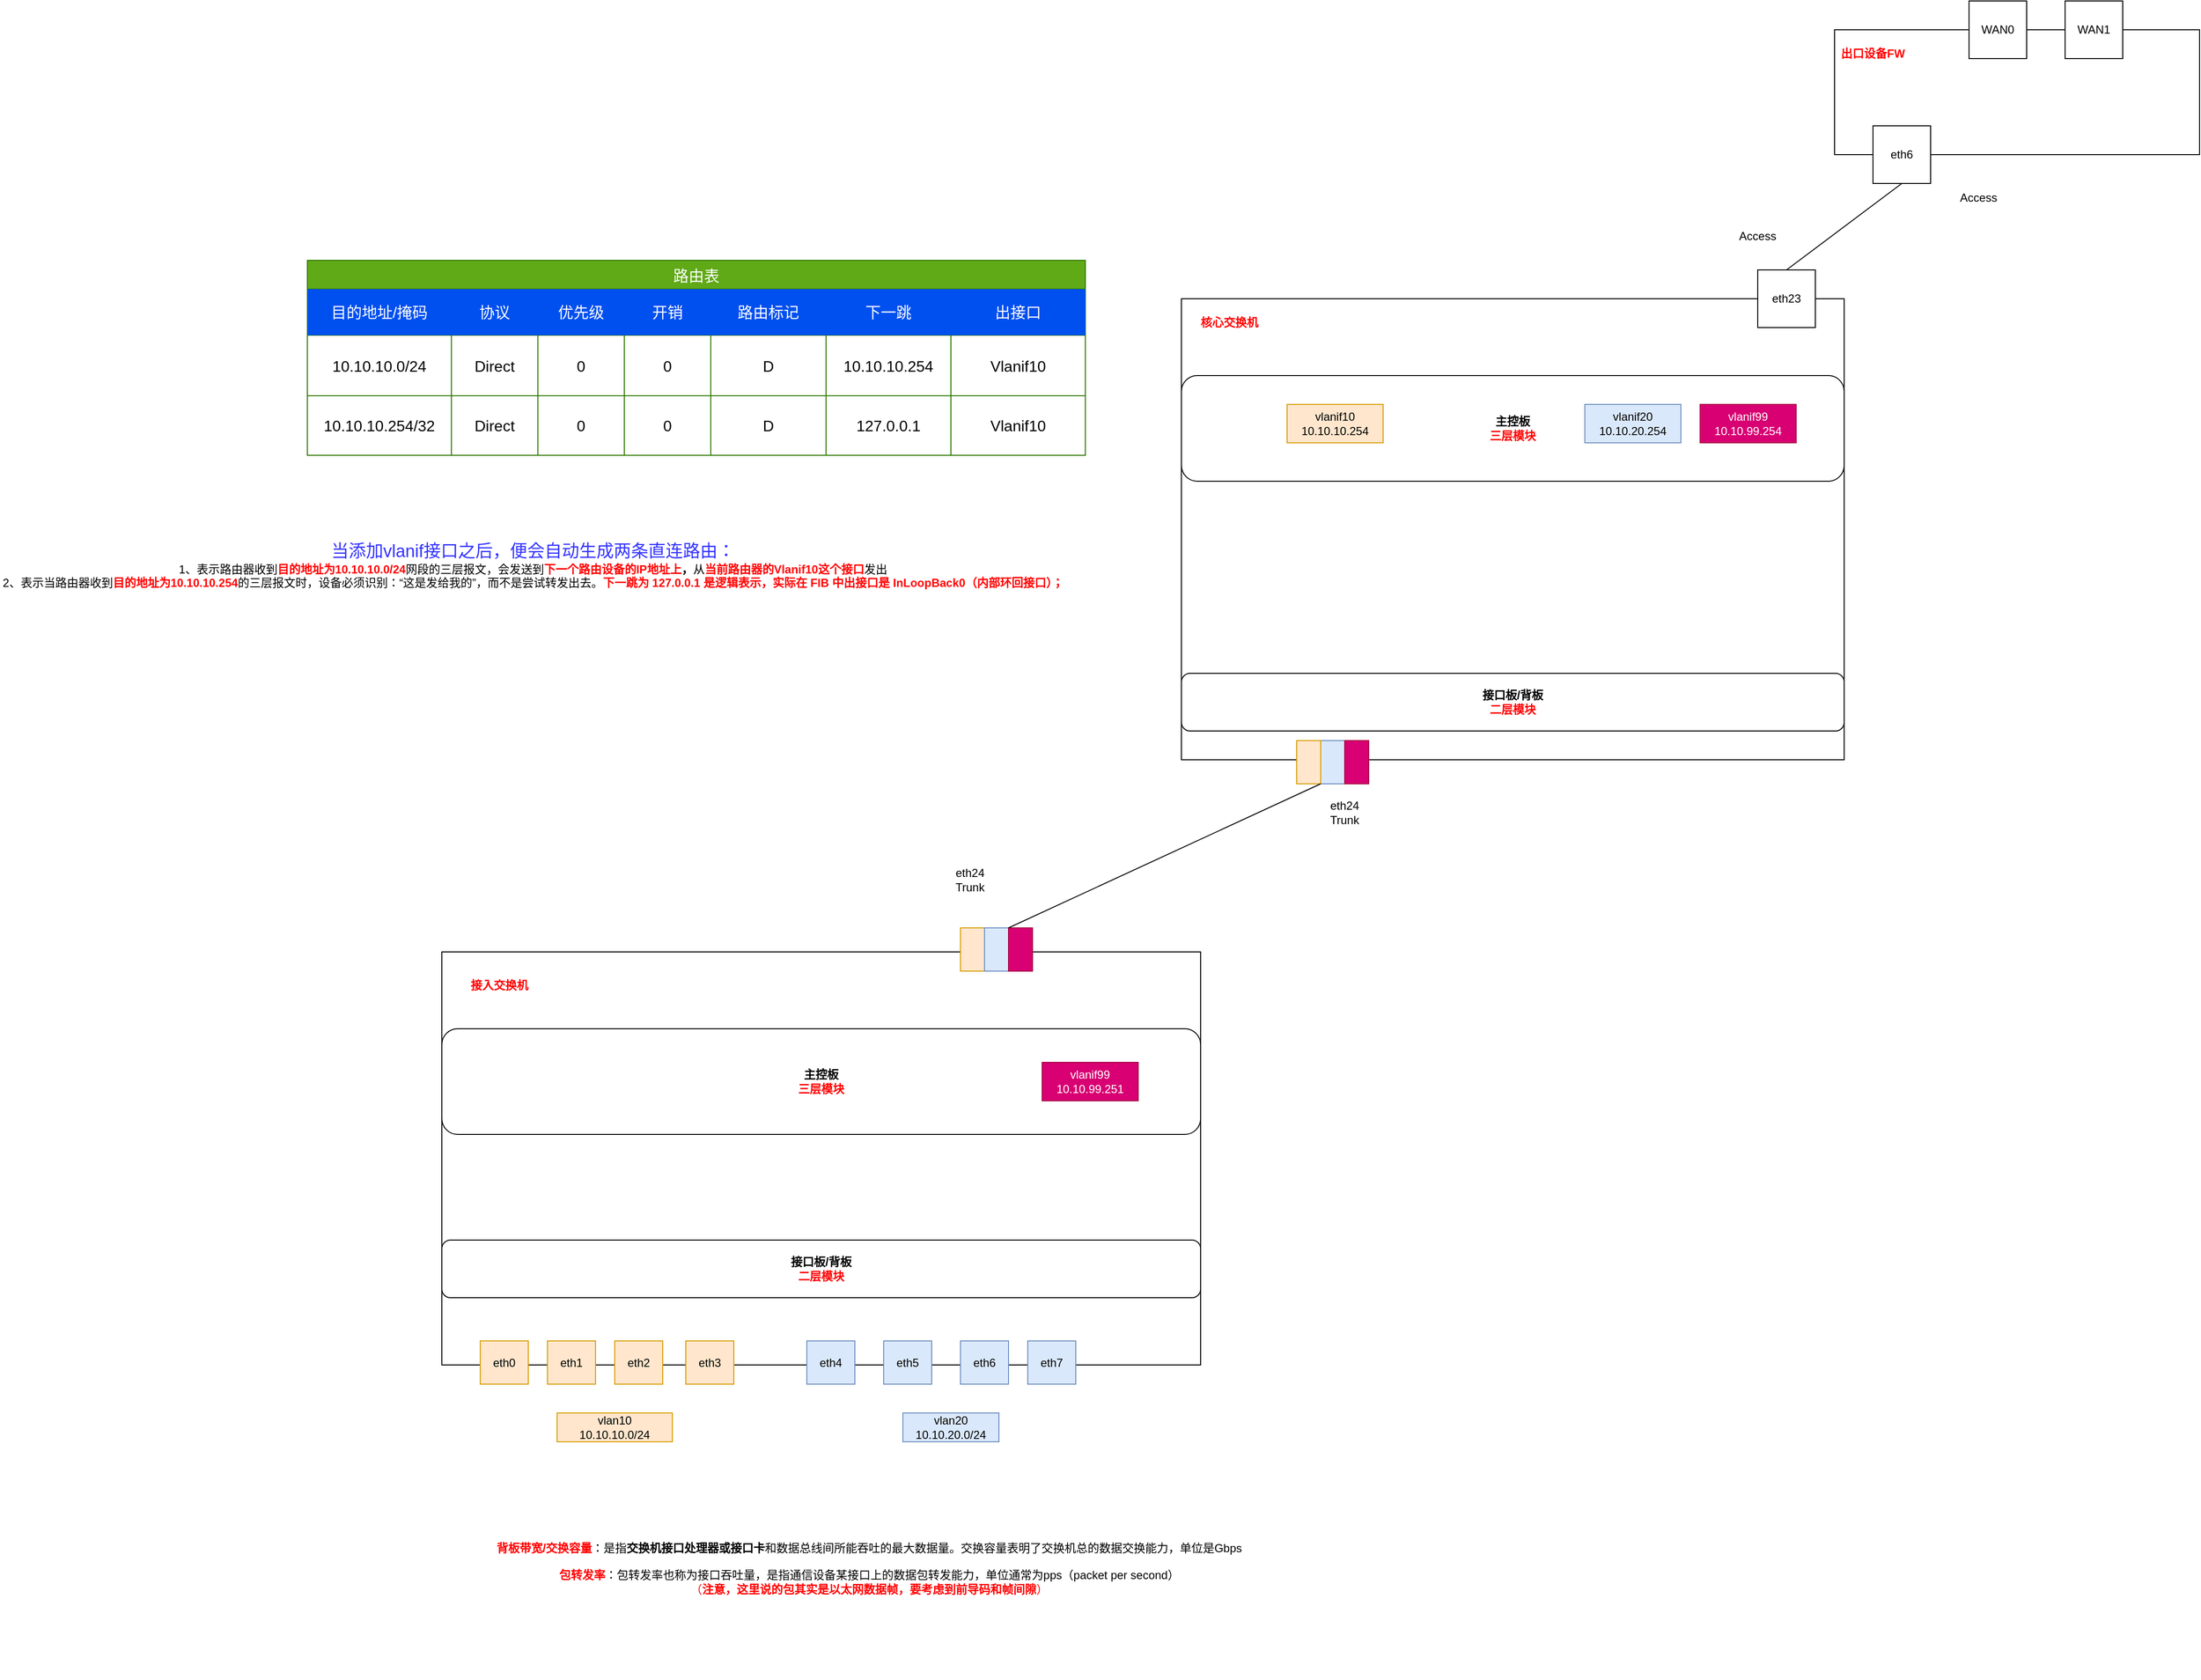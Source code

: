 <mxfile version="28.2.5">
  <diagram name="第 1 页" id="06e6fSPGU-WMydXZkGzF">
    <mxGraphModel dx="1766" dy="2582" grid="1" gridSize="10" guides="1" tooltips="1" connect="1" arrows="1" fold="1" page="1" pageScale="1" pageWidth="827" pageHeight="1169" math="0" shadow="0">
      <root>
        <mxCell id="0" />
        <mxCell id="1" parent="0" />
        <mxCell id="va3hNXhypl2KoHStTbOh-30" value="&lt;font style=&quot;color: rgb(255, 0, 0);&quot;&gt;&lt;b&gt;背板带宽/交换容量&lt;/b&gt;&lt;/font&gt;：&lt;span style=&quot;background-color: transparent; color: light-dark(rgb(0, 0, 0), rgb(255, 255, 255));&quot;&gt;是指&lt;b&gt;交换机接口处理器或接口卡&lt;/b&gt;和数据总线间所能吞吐的最大数据量。交换容量表明了交换机总的数据交换能力，单位是Gbps&lt;/span&gt;&lt;div&gt;&lt;font style=&quot;background-color: transparent; color: rgb(255, 0, 0);&quot;&gt;&lt;b&gt;&lt;br&gt;&lt;/b&gt;&lt;/font&gt;&lt;/div&gt;&lt;div&gt;&lt;font style=&quot;background-color: transparent; color: rgb(255, 0, 0);&quot;&gt;&lt;b&gt;包转发率&lt;/b&gt;&lt;/font&gt;&lt;span style=&quot;background-color: transparent; color: light-dark(rgb(0, 0, 0), rgb(255, 255, 255));&quot;&gt;：&lt;/span&gt;&lt;span style=&quot;background-color: transparent; color: light-dark(rgb(0, 0, 0), rgb(255, 255, 255));&quot;&gt;包转发率也称为接口吞吐量，是指通信设备某接口上的数据包转发能力，单位通常为pps（packet per second）&lt;/span&gt;&lt;/div&gt;&lt;div&gt;&lt;span style=&quot;background-color: transparent;&quot;&gt;&lt;font style=&quot;color: light-dark(rgb(255, 0, 0), rgb(255, 255, 255));&quot;&gt;（&lt;/font&gt;&lt;b style=&quot;&quot;&gt;&lt;font style=&quot;color: light-dark(rgb(255, 0, 0), rgb(255, 255, 255));&quot;&gt;注意，这里说的包其实是以太网数据帧，要考虑到前导码和帧间隙&lt;/font&gt;&lt;/b&gt;&lt;font style=&quot;color: light-dark(rgb(255, 0, 0), rgb(255, 255, 255));&quot;&gt;）&lt;/font&gt;&lt;/span&gt;&lt;/div&gt;&lt;div&gt;&lt;span style=&quot;background-color: transparent;&quot;&gt;&lt;font style=&quot;color: light-dark(rgb(255, 0, 0), rgb(255, 255, 255));&quot;&gt;&lt;br&gt;&lt;/font&gt;&lt;/span&gt;&lt;/div&gt;&lt;div&gt;&lt;span style=&quot;background-color: transparent;&quot;&gt;&lt;font style=&quot;color: light-dark(rgb(255, 0, 0), rgb(255, 255, 255));&quot;&gt;&lt;br&gt;&lt;/font&gt;&lt;/span&gt;&lt;/div&gt;&lt;div&gt;&lt;span style=&quot;background-color: transparent;&quot;&gt;&lt;font style=&quot;color: light-dark(rgb(255, 0, 0), rgb(255, 255, 255));&quot;&gt;&lt;br&gt;&lt;/font&gt;&lt;/span&gt;&lt;/div&gt;&lt;div&gt;&lt;span style=&quot;background-color: transparent;&quot;&gt;&lt;font style=&quot;color: light-dark(rgb(255, 0, 0), rgb(255, 255, 255));&quot;&gt;&lt;br&gt;&lt;/font&gt;&lt;/span&gt;&lt;/div&gt;&lt;div&gt;&lt;span style=&quot;background-color: transparent; color: light-dark(rgb(0, 0, 0), rgb(255, 255, 255));&quot;&gt;&lt;br&gt;&lt;/span&gt;&lt;/div&gt;&lt;div&gt;&lt;div&gt;&lt;div&gt;&lt;br&gt;&lt;/div&gt;&lt;/div&gt;&lt;/div&gt;" style="text;html=1;align=center;verticalAlign=middle;whiteSpace=wrap;rounded=0;" vertex="1" parent="1">
          <mxGeometry x="1360" y="990" width="1010" height="30" as="geometry" />
        </mxCell>
        <mxCell id="va3hNXhypl2KoHStTbOh-32" value="路由表" style="shape=table;startSize=30;container=1;collapsible=0;childLayout=tableLayout;strokeColor=#2D7600;fontSize=16;fontColor=#ffffff;fillColor=#60a917;" vertex="1" parent="1">
          <mxGeometry x="1280" y="-400" width="810" height="203" as="geometry" />
        </mxCell>
        <mxCell id="va3hNXhypl2KoHStTbOh-33" value="" style="shape=tableRow;horizontal=0;startSize=0;swimlaneHead=0;swimlaneBody=0;strokeColor=inherit;top=0;left=0;bottom=0;right=0;collapsible=0;dropTarget=0;fillColor=none;points=[[0,0.5],[1,0.5]];portConstraint=eastwest;fontSize=16;" vertex="1" parent="va3hNXhypl2KoHStTbOh-32">
          <mxGeometry y="30" width="810" height="48" as="geometry" />
        </mxCell>
        <mxCell id="va3hNXhypl2KoHStTbOh-34" value="目的地址/掩码" style="shape=partialRectangle;html=1;whiteSpace=wrap;connectable=0;strokeColor=#001DBC;overflow=hidden;fillColor=#0050ef;top=0;left=0;bottom=0;right=0;pointerEvents=1;fontSize=16;fontColor=#ffffff;" vertex="1" parent="va3hNXhypl2KoHStTbOh-33">
          <mxGeometry width="150" height="48" as="geometry">
            <mxRectangle width="150" height="48" as="alternateBounds" />
          </mxGeometry>
        </mxCell>
        <mxCell id="va3hNXhypl2KoHStTbOh-35" value="协议" style="shape=partialRectangle;html=1;whiteSpace=wrap;connectable=0;strokeColor=#001DBC;overflow=hidden;fillColor=#0050ef;top=0;left=0;bottom=0;right=0;pointerEvents=1;fontSize=16;fontColor=#ffffff;" vertex="1" parent="va3hNXhypl2KoHStTbOh-33">
          <mxGeometry x="150" width="90" height="48" as="geometry">
            <mxRectangle width="90" height="48" as="alternateBounds" />
          </mxGeometry>
        </mxCell>
        <mxCell id="va3hNXhypl2KoHStTbOh-36" value="优先级" style="shape=partialRectangle;html=1;whiteSpace=wrap;connectable=0;strokeColor=#001DBC;overflow=hidden;fillColor=#0050ef;top=0;left=0;bottom=0;right=0;pointerEvents=1;fontSize=16;fontColor=#ffffff;" vertex="1" parent="va3hNXhypl2KoHStTbOh-33">
          <mxGeometry x="240" width="90" height="48" as="geometry">
            <mxRectangle width="90" height="48" as="alternateBounds" />
          </mxGeometry>
        </mxCell>
        <mxCell id="va3hNXhypl2KoHStTbOh-49" value="开销" style="shape=partialRectangle;html=1;whiteSpace=wrap;connectable=0;strokeColor=#001DBC;overflow=hidden;fillColor=#0050ef;top=0;left=0;bottom=0;right=0;pointerEvents=1;fontSize=16;fontColor=#ffffff;" vertex="1" parent="va3hNXhypl2KoHStTbOh-33">
          <mxGeometry x="330" width="90" height="48" as="geometry">
            <mxRectangle width="90" height="48" as="alternateBounds" />
          </mxGeometry>
        </mxCell>
        <mxCell id="va3hNXhypl2KoHStTbOh-52" value="路由标记" style="shape=partialRectangle;html=1;whiteSpace=wrap;connectable=0;strokeColor=#001DBC;overflow=hidden;fillColor=#0050ef;top=0;left=0;bottom=0;right=0;pointerEvents=1;fontSize=16;fontStyle=0;fontColor=#ffffff;" vertex="1" parent="va3hNXhypl2KoHStTbOh-33">
          <mxGeometry x="420" width="120" height="48" as="geometry">
            <mxRectangle width="120" height="48" as="alternateBounds" />
          </mxGeometry>
        </mxCell>
        <mxCell id="va3hNXhypl2KoHStTbOh-58" value="下一跳" style="shape=partialRectangle;html=1;whiteSpace=wrap;connectable=0;strokeColor=#001DBC;overflow=hidden;fillColor=#0050ef;top=0;left=0;bottom=0;right=0;pointerEvents=1;fontSize=16;fontColor=#ffffff;" vertex="1" parent="va3hNXhypl2KoHStTbOh-33">
          <mxGeometry x="540" width="130" height="48" as="geometry">
            <mxRectangle width="130" height="48" as="alternateBounds" />
          </mxGeometry>
        </mxCell>
        <mxCell id="va3hNXhypl2KoHStTbOh-55" value="出接口" style="shape=partialRectangle;html=1;whiteSpace=wrap;connectable=0;strokeColor=#001DBC;overflow=hidden;fillColor=#0050ef;top=0;left=0;bottom=0;right=0;pointerEvents=1;fontSize=16;fontColor=#ffffff;" vertex="1" parent="va3hNXhypl2KoHStTbOh-33">
          <mxGeometry x="670" width="140" height="48" as="geometry">
            <mxRectangle width="140" height="48" as="alternateBounds" />
          </mxGeometry>
        </mxCell>
        <mxCell id="va3hNXhypl2KoHStTbOh-37" value="" style="shape=tableRow;horizontal=0;startSize=0;swimlaneHead=0;swimlaneBody=0;strokeColor=inherit;top=0;left=0;bottom=0;right=0;collapsible=0;dropTarget=0;fillColor=none;points=[[0,0.5],[1,0.5]];portConstraint=eastwest;fontSize=16;" vertex="1" parent="va3hNXhypl2KoHStTbOh-32">
          <mxGeometry y="78" width="810" height="63" as="geometry" />
        </mxCell>
        <mxCell id="va3hNXhypl2KoHStTbOh-38" value="10.10.10.0/24" style="shape=partialRectangle;html=1;whiteSpace=wrap;connectable=0;strokeColor=inherit;overflow=hidden;fillColor=none;top=0;left=0;bottom=0;right=0;pointerEvents=1;fontSize=16;" vertex="1" parent="va3hNXhypl2KoHStTbOh-37">
          <mxGeometry width="150" height="63" as="geometry">
            <mxRectangle width="150" height="63" as="alternateBounds" />
          </mxGeometry>
        </mxCell>
        <mxCell id="va3hNXhypl2KoHStTbOh-39" value="Direct" style="shape=partialRectangle;html=1;whiteSpace=wrap;connectable=0;strokeColor=inherit;overflow=hidden;fillColor=none;top=0;left=0;bottom=0;right=0;pointerEvents=1;fontSize=16;" vertex="1" parent="va3hNXhypl2KoHStTbOh-37">
          <mxGeometry x="150" width="90" height="63" as="geometry">
            <mxRectangle width="90" height="63" as="alternateBounds" />
          </mxGeometry>
        </mxCell>
        <mxCell id="va3hNXhypl2KoHStTbOh-40" value="0" style="shape=partialRectangle;html=1;whiteSpace=wrap;connectable=0;strokeColor=inherit;overflow=hidden;fillColor=none;top=0;left=0;bottom=0;right=0;pointerEvents=1;fontSize=16;" vertex="1" parent="va3hNXhypl2KoHStTbOh-37">
          <mxGeometry x="240" width="90" height="63" as="geometry">
            <mxRectangle width="90" height="63" as="alternateBounds" />
          </mxGeometry>
        </mxCell>
        <mxCell id="va3hNXhypl2KoHStTbOh-50" value="0" style="shape=partialRectangle;html=1;whiteSpace=wrap;connectable=0;strokeColor=inherit;overflow=hidden;fillColor=none;top=0;left=0;bottom=0;right=0;pointerEvents=1;fontSize=16;" vertex="1" parent="va3hNXhypl2KoHStTbOh-37">
          <mxGeometry x="330" width="90" height="63" as="geometry">
            <mxRectangle width="90" height="63" as="alternateBounds" />
          </mxGeometry>
        </mxCell>
        <mxCell id="va3hNXhypl2KoHStTbOh-53" value="D" style="shape=partialRectangle;html=1;whiteSpace=wrap;connectable=0;strokeColor=inherit;overflow=hidden;fillColor=none;top=0;left=0;bottom=0;right=0;pointerEvents=1;fontSize=16;" vertex="1" parent="va3hNXhypl2KoHStTbOh-37">
          <mxGeometry x="420" width="120" height="63" as="geometry">
            <mxRectangle width="120" height="63" as="alternateBounds" />
          </mxGeometry>
        </mxCell>
        <mxCell id="va3hNXhypl2KoHStTbOh-59" value="10.10.10.254" style="shape=partialRectangle;html=1;whiteSpace=wrap;connectable=0;strokeColor=inherit;overflow=hidden;fillColor=none;top=0;left=0;bottom=0;right=0;pointerEvents=1;fontSize=16;" vertex="1" parent="va3hNXhypl2KoHStTbOh-37">
          <mxGeometry x="540" width="130" height="63" as="geometry">
            <mxRectangle width="130" height="63" as="alternateBounds" />
          </mxGeometry>
        </mxCell>
        <mxCell id="va3hNXhypl2KoHStTbOh-56" value="Vlanif10" style="shape=partialRectangle;html=1;whiteSpace=wrap;connectable=0;strokeColor=inherit;overflow=hidden;fillColor=none;top=0;left=0;bottom=0;right=0;pointerEvents=1;fontSize=16;" vertex="1" parent="va3hNXhypl2KoHStTbOh-37">
          <mxGeometry x="670" width="140" height="63" as="geometry">
            <mxRectangle width="140" height="63" as="alternateBounds" />
          </mxGeometry>
        </mxCell>
        <mxCell id="va3hNXhypl2KoHStTbOh-41" value="" style="shape=tableRow;horizontal=0;startSize=0;swimlaneHead=0;swimlaneBody=0;strokeColor=inherit;top=0;left=0;bottom=0;right=0;collapsible=0;dropTarget=0;fillColor=none;points=[[0,0.5],[1,0.5]];portConstraint=eastwest;fontSize=16;" vertex="1" parent="va3hNXhypl2KoHStTbOh-32">
          <mxGeometry y="141" width="810" height="62" as="geometry" />
        </mxCell>
        <mxCell id="va3hNXhypl2KoHStTbOh-42" value="10.10.10.254/32" style="shape=partialRectangle;html=1;whiteSpace=wrap;connectable=0;strokeColor=inherit;overflow=hidden;fillColor=none;top=0;left=0;bottom=0;right=0;pointerEvents=1;fontSize=16;" vertex="1" parent="va3hNXhypl2KoHStTbOh-41">
          <mxGeometry width="150" height="62" as="geometry">
            <mxRectangle width="150" height="62" as="alternateBounds" />
          </mxGeometry>
        </mxCell>
        <mxCell id="va3hNXhypl2KoHStTbOh-43" value="Direct" style="shape=partialRectangle;html=1;whiteSpace=wrap;connectable=0;strokeColor=inherit;overflow=hidden;fillColor=none;top=0;left=0;bottom=0;right=0;pointerEvents=1;fontSize=16;" vertex="1" parent="va3hNXhypl2KoHStTbOh-41">
          <mxGeometry x="150" width="90" height="62" as="geometry">
            <mxRectangle width="90" height="62" as="alternateBounds" />
          </mxGeometry>
        </mxCell>
        <mxCell id="va3hNXhypl2KoHStTbOh-44" value="0" style="shape=partialRectangle;html=1;whiteSpace=wrap;connectable=0;strokeColor=inherit;overflow=hidden;fillColor=none;top=0;left=0;bottom=0;right=0;pointerEvents=1;fontSize=16;" vertex="1" parent="va3hNXhypl2KoHStTbOh-41">
          <mxGeometry x="240" width="90" height="62" as="geometry">
            <mxRectangle width="90" height="62" as="alternateBounds" />
          </mxGeometry>
        </mxCell>
        <mxCell id="va3hNXhypl2KoHStTbOh-51" value="0" style="shape=partialRectangle;html=1;whiteSpace=wrap;connectable=0;strokeColor=inherit;overflow=hidden;fillColor=none;top=0;left=0;bottom=0;right=0;pointerEvents=1;fontSize=16;" vertex="1" parent="va3hNXhypl2KoHStTbOh-41">
          <mxGeometry x="330" width="90" height="62" as="geometry">
            <mxRectangle width="90" height="62" as="alternateBounds" />
          </mxGeometry>
        </mxCell>
        <mxCell id="va3hNXhypl2KoHStTbOh-54" value="D" style="shape=partialRectangle;html=1;whiteSpace=wrap;connectable=0;strokeColor=inherit;overflow=hidden;fillColor=none;top=0;left=0;bottom=0;right=0;pointerEvents=1;fontSize=16;" vertex="1" parent="va3hNXhypl2KoHStTbOh-41">
          <mxGeometry x="420" width="120" height="62" as="geometry">
            <mxRectangle width="120" height="62" as="alternateBounds" />
          </mxGeometry>
        </mxCell>
        <mxCell id="va3hNXhypl2KoHStTbOh-60" value="127.0.0.1" style="shape=partialRectangle;html=1;whiteSpace=wrap;connectable=0;strokeColor=inherit;overflow=hidden;fillColor=none;top=0;left=0;bottom=0;right=0;pointerEvents=1;fontSize=16;" vertex="1" parent="va3hNXhypl2KoHStTbOh-41">
          <mxGeometry x="540" width="130" height="62" as="geometry">
            <mxRectangle width="130" height="62" as="alternateBounds" />
          </mxGeometry>
        </mxCell>
        <mxCell id="va3hNXhypl2KoHStTbOh-57" value="Vlanif10" style="shape=partialRectangle;html=1;whiteSpace=wrap;connectable=0;strokeColor=inherit;overflow=hidden;fillColor=none;top=0;left=0;bottom=0;right=0;pointerEvents=1;fontSize=16;" vertex="1" parent="va3hNXhypl2KoHStTbOh-41">
          <mxGeometry x="670" width="140" height="62" as="geometry">
            <mxRectangle width="140" height="62" as="alternateBounds" />
          </mxGeometry>
        </mxCell>
        <mxCell id="va3hNXhypl2KoHStTbOh-152" value="" style="group;movable=0;resizable=0;rotatable=0;deletable=0;editable=0;locked=1;connectable=0;" vertex="1" connectable="0" parent="1">
          <mxGeometry x="1570" y="130" width="50" height="45" as="geometry" />
        </mxCell>
        <mxCell id="va3hNXhypl2KoHStTbOh-153" value="" style="group;movable=0;resizable=0;rotatable=0;deletable=0;editable=0;locked=1;connectable=0;" vertex="1" connectable="0" parent="va3hNXhypl2KoHStTbOh-152">
          <mxGeometry width="50" height="45" as="geometry" />
        </mxCell>
        <mxCell id="va3hNXhypl2KoHStTbOh-174" value="" style="group;fontColor=#3333FF;" vertex="1" connectable="0" parent="1">
          <mxGeometry x="1420" y="-310" width="1560" height="1140" as="geometry" />
        </mxCell>
        <mxCell id="va3hNXhypl2KoHStTbOh-175" value="" style="rounded=0;whiteSpace=wrap;html=1;" vertex="1" parent="va3hNXhypl2KoHStTbOh-174">
          <mxGeometry y="630" width="790" height="430" as="geometry" />
        </mxCell>
        <mxCell id="va3hNXhypl2KoHStTbOh-177" value="eth0" style="rounded=0;whiteSpace=wrap;html=1;fillColor=#ffe6cc;strokeColor=#d79b00;" vertex="1" parent="va3hNXhypl2KoHStTbOh-174">
          <mxGeometry x="40" y="1035" width="50" height="45" as="geometry" />
        </mxCell>
        <mxCell id="va3hNXhypl2KoHStTbOh-178" value="eth1" style="rounded=0;whiteSpace=wrap;html=1;fillColor=#ffe6cc;strokeColor=#d79b00;" vertex="1" parent="va3hNXhypl2KoHStTbOh-174">
          <mxGeometry x="110" y="1035" width="50" height="45" as="geometry" />
        </mxCell>
        <mxCell id="va3hNXhypl2KoHStTbOh-179" value="eth3" style="rounded=0;whiteSpace=wrap;html=1;fillColor=#ffe6cc;strokeColor=#d79b00;" vertex="1" parent="va3hNXhypl2KoHStTbOh-174">
          <mxGeometry x="254" y="1035" width="50" height="45" as="geometry" />
        </mxCell>
        <mxCell id="va3hNXhypl2KoHStTbOh-180" value="eth2" style="rounded=0;whiteSpace=wrap;html=1;fillColor=#ffe6cc;strokeColor=#d79b00;" vertex="1" parent="va3hNXhypl2KoHStTbOh-174">
          <mxGeometry x="180" y="1035" width="50" height="45" as="geometry" />
        </mxCell>
        <mxCell id="va3hNXhypl2KoHStTbOh-181" value="eth4" style="rounded=0;whiteSpace=wrap;html=1;fillColor=#dae8fc;strokeColor=#6c8ebf;" vertex="1" parent="va3hNXhypl2KoHStTbOh-174">
          <mxGeometry x="380" y="1035" width="50" height="45" as="geometry" />
        </mxCell>
        <mxCell id="va3hNXhypl2KoHStTbOh-182" value="eth5" style="rounded=0;whiteSpace=wrap;html=1;fillColor=#dae8fc;strokeColor=#6c8ebf;" vertex="1" parent="va3hNXhypl2KoHStTbOh-174">
          <mxGeometry x="460" y="1035" width="50" height="45" as="geometry" />
        </mxCell>
        <mxCell id="va3hNXhypl2KoHStTbOh-183" value="eth6" style="rounded=0;whiteSpace=wrap;html=1;fillColor=#dae8fc;strokeColor=#6c8ebf;" vertex="1" parent="va3hNXhypl2KoHStTbOh-174">
          <mxGeometry x="540" y="1035" width="50" height="45" as="geometry" />
        </mxCell>
        <mxCell id="va3hNXhypl2KoHStTbOh-184" value="eth7" style="rounded=0;whiteSpace=wrap;html=1;fillColor=#dae8fc;strokeColor=#6c8ebf;" vertex="1" parent="va3hNXhypl2KoHStTbOh-174">
          <mxGeometry x="610" y="1035" width="50" height="45" as="geometry" />
        </mxCell>
        <mxCell id="va3hNXhypl2KoHStTbOh-187" value="&lt;span&gt;vlan10&lt;/span&gt;&lt;div&gt;&lt;span&gt;10.10.10.0/24&lt;/span&gt;&lt;/div&gt;" style="text;html=1;align=center;verticalAlign=middle;whiteSpace=wrap;rounded=0;fillColor=#ffe6cc;strokeColor=#d79b00;" vertex="1" parent="va3hNXhypl2KoHStTbOh-174">
          <mxGeometry x="120" y="1110" width="120" height="30" as="geometry" />
        </mxCell>
        <mxCell id="va3hNXhypl2KoHStTbOh-188" value="vlan20&lt;div&gt;10.10.20.0/24&lt;/div&gt;" style="text;html=1;align=center;verticalAlign=middle;whiteSpace=wrap;rounded=0;fillColor=#dae8fc;strokeColor=#6c8ebf;" vertex="1" parent="va3hNXhypl2KoHStTbOh-174">
          <mxGeometry x="480" y="1110" width="100" height="30" as="geometry" />
        </mxCell>
        <mxCell id="va3hNXhypl2KoHStTbOh-193" value="" style="rounded=0;whiteSpace=wrap;html=1;fillColor=#ffe6cc;strokeColor=#d79b00;movable=1;resizable=1;rotatable=1;deletable=1;editable=1;locked=0;connectable=1;" vertex="1" parent="va3hNXhypl2KoHStTbOh-174">
          <mxGeometry x="540" y="605" width="25" height="45" as="geometry" />
        </mxCell>
        <mxCell id="va3hNXhypl2KoHStTbOh-194" value="" style="group" vertex="1" connectable="0" parent="va3hNXhypl2KoHStTbOh-174">
          <mxGeometry x="770" width="790" height="455" as="geometry" />
        </mxCell>
        <mxCell id="va3hNXhypl2KoHStTbOh-195" value="" style="rounded=0;whiteSpace=wrap;html=1;" vertex="1" parent="va3hNXhypl2KoHStTbOh-194">
          <mxGeometry y="-50" width="690" height="480" as="geometry" />
        </mxCell>
        <mxCell id="va3hNXhypl2KoHStTbOh-196" value="" style="group;movable=1;resizable=1;rotatable=1;deletable=1;editable=1;locked=0;connectable=1;" vertex="1" connectable="0" parent="va3hNXhypl2KoHStTbOh-194">
          <mxGeometry x="120" y="410" width="50" height="45" as="geometry" />
        </mxCell>
        <mxCell id="va3hNXhypl2KoHStTbOh-197" value="" style="group;movable=0;resizable=0;rotatable=0;deletable=0;editable=0;locked=1;connectable=0;" vertex="1" connectable="0" parent="va3hNXhypl2KoHStTbOh-196">
          <mxGeometry width="50" height="45" as="geometry" />
        </mxCell>
        <mxCell id="va3hNXhypl2KoHStTbOh-198" value="" style="rounded=0;whiteSpace=wrap;html=1;fillColor=#dae8fc;strokeColor=#6c8ebf;" vertex="1" parent="va3hNXhypl2KoHStTbOh-197">
          <mxGeometry x="25" width="25" height="45" as="geometry" />
        </mxCell>
        <mxCell id="va3hNXhypl2KoHStTbOh-199" value="" style="rounded=0;whiteSpace=wrap;html=1;fillColor=#ffe6cc;strokeColor=#d79b00;movable=1;resizable=1;rotatable=1;deletable=1;editable=1;locked=0;connectable=1;" vertex="1" parent="va3hNXhypl2KoHStTbOh-194">
          <mxGeometry x="120" y="410" width="25" height="45" as="geometry" />
        </mxCell>
        <mxCell id="va3hNXhypl2KoHStTbOh-176" value="&lt;div&gt;&lt;font style=&quot;color: rgb(0, 0, 0);&quot;&gt;&lt;b style=&quot;&quot;&gt;主控板&lt;/b&gt;&lt;/font&gt;&lt;/div&gt;&lt;font style=&quot;color: rgb(255, 0, 0);&quot;&gt;&lt;b&gt;三层模块&lt;/b&gt;&lt;/font&gt;" style="rounded=1;whiteSpace=wrap;html=1;" vertex="1" parent="va3hNXhypl2KoHStTbOh-194">
          <mxGeometry y="30" width="690" height="110" as="geometry" />
        </mxCell>
        <mxCell id="va3hNXhypl2KoHStTbOh-185" value="vlanif10&lt;div&gt;10.10.10.254&lt;/div&gt;" style="rounded=0;whiteSpace=wrap;html=1;fillColor=#ffe6cc;strokeColor=#d79b00;" vertex="1" parent="va3hNXhypl2KoHStTbOh-194">
          <mxGeometry x="110" y="60" width="100" height="40" as="geometry" />
        </mxCell>
        <mxCell id="va3hNXhypl2KoHStTbOh-186" value="vlanif20&lt;div&gt;10.10.20.254&lt;/div&gt;" style="rounded=0;whiteSpace=wrap;html=1;fillColor=#dae8fc;strokeColor=#6c8ebf;" vertex="1" parent="va3hNXhypl2KoHStTbOh-194">
          <mxGeometry x="420" y="60" width="100" height="40" as="geometry" />
        </mxCell>
        <mxCell id="va3hNXhypl2KoHStTbOh-204" value="vlanif99&lt;div&gt;10.10.99.254&lt;/div&gt;" style="rounded=0;whiteSpace=wrap;html=1;fillColor=#d80073;strokeColor=#A50040;fontColor=#ffffff;" vertex="1" parent="va3hNXhypl2KoHStTbOh-194">
          <mxGeometry x="540" y="60" width="100" height="40" as="geometry" />
        </mxCell>
        <mxCell id="va3hNXhypl2KoHStTbOh-189" value="&lt;b&gt;接口板/背板&lt;/b&gt;&lt;div&gt;&lt;b&gt;&lt;font style=&quot;color: rgb(255, 0, 0);&quot;&gt;二层模块&lt;/font&gt;&lt;/b&gt;&lt;/div&gt;" style="rounded=1;whiteSpace=wrap;html=1;" vertex="1" parent="va3hNXhypl2KoHStTbOh-194">
          <mxGeometry y="340" width="690" height="60" as="geometry" />
        </mxCell>
        <mxCell id="va3hNXhypl2KoHStTbOh-210" value="" style="rounded=0;whiteSpace=wrap;html=1;fillColor=#d80073;strokeColor=#A50040;fontColor=#ffffff;" vertex="1" parent="va3hNXhypl2KoHStTbOh-194">
          <mxGeometry x="170" y="410" width="25" height="45" as="geometry" />
        </mxCell>
        <mxCell id="va3hNXhypl2KoHStTbOh-215" value="&lt;b&gt;&lt;font style=&quot;color: rgb(255, 0, 0);&quot;&gt;核心交换机&lt;/font&gt;&lt;/b&gt;" style="text;html=1;align=center;verticalAlign=middle;whiteSpace=wrap;rounded=0;" vertex="1" parent="va3hNXhypl2KoHStTbOh-194">
          <mxGeometry x="10" y="-40" width="80" height="30" as="geometry" />
        </mxCell>
        <mxCell id="va3hNXhypl2KoHStTbOh-201" value="&lt;b&gt;&lt;font style=&quot;color: rgb(255, 0, 0);&quot;&gt;接入交换机&lt;/font&gt;&lt;/b&gt;" style="text;html=1;align=center;verticalAlign=middle;whiteSpace=wrap;rounded=0;" vertex="1" parent="va3hNXhypl2KoHStTbOh-174">
          <mxGeometry x="20" y="650" width="80" height="30" as="geometry" />
        </mxCell>
        <mxCell id="va3hNXhypl2KoHStTbOh-202" value="&lt;div&gt;eth24&lt;/div&gt;Trunk" style="text;html=1;align=center;verticalAlign=middle;whiteSpace=wrap;rounded=0;" vertex="1" parent="va3hNXhypl2KoHStTbOh-174">
          <mxGeometry x="910" y="470" width="60" height="30" as="geometry" />
        </mxCell>
        <mxCell id="va3hNXhypl2KoHStTbOh-203" value="eth24&lt;div&gt;Trunk&lt;/div&gt;" style="text;html=1;align=center;verticalAlign=middle;whiteSpace=wrap;rounded=0;" vertex="1" parent="va3hNXhypl2KoHStTbOh-174">
          <mxGeometry x="510" y="540" width="80" height="30" as="geometry" />
        </mxCell>
        <mxCell id="va3hNXhypl2KoHStTbOh-114" value="&lt;b&gt;接口板/背板&lt;/b&gt;&lt;div&gt;&lt;b&gt;&lt;font style=&quot;color: rgb(255, 0, 0);&quot;&gt;二层模块&lt;/font&gt;&lt;/b&gt;&lt;/div&gt;" style="rounded=1;whiteSpace=wrap;html=1;" vertex="1" parent="va3hNXhypl2KoHStTbOh-174">
          <mxGeometry y="930" width="790" height="60" as="geometry" />
        </mxCell>
        <mxCell id="va3hNXhypl2KoHStTbOh-11" value="&lt;div&gt;&lt;font style=&quot;color: rgb(0, 0, 0);&quot;&gt;&lt;b style=&quot;&quot;&gt;主控板&lt;/b&gt;&lt;/font&gt;&lt;/div&gt;&lt;font style=&quot;color: rgb(255, 0, 0);&quot;&gt;&lt;b&gt;三层模块&lt;/b&gt;&lt;/font&gt;" style="rounded=1;whiteSpace=wrap;html=1;" vertex="1" parent="va3hNXhypl2KoHStTbOh-174">
          <mxGeometry y="710" width="790" height="110" as="geometry" />
        </mxCell>
        <mxCell id="va3hNXhypl2KoHStTbOh-206" value="vlanif99&lt;div&gt;10.10.99.251&lt;/div&gt;" style="rounded=0;whiteSpace=wrap;html=1;fillColor=#d80073;strokeColor=#A50040;fontColor=#ffffff;" vertex="1" parent="va3hNXhypl2KoHStTbOh-174">
          <mxGeometry x="625" y="745" width="100" height="40" as="geometry" />
        </mxCell>
        <mxCell id="va3hNXhypl2KoHStTbOh-191" value="" style="group;movable=0;resizable=0;rotatable=0;deletable=0;editable=0;locked=1;connectable=0;" vertex="1" connectable="0" parent="va3hNXhypl2KoHStTbOh-174">
          <mxGeometry x="540" y="605" width="50" height="45" as="geometry" />
        </mxCell>
        <mxCell id="va3hNXhypl2KoHStTbOh-192" value="" style="rounded=0;whiteSpace=wrap;html=1;fillColor=#dae8fc;strokeColor=#6c8ebf;" vertex="1" parent="va3hNXhypl2KoHStTbOh-191">
          <mxGeometry x="25" width="25" height="45" as="geometry" />
        </mxCell>
        <mxCell id="va3hNXhypl2KoHStTbOh-209" value="" style="rounded=0;whiteSpace=wrap;html=1;fillColor=#d80073;strokeColor=#A50040;fontColor=#ffffff;" vertex="1" parent="va3hNXhypl2KoHStTbOh-174">
          <mxGeometry x="590" y="605" width="25" height="45" as="geometry" />
        </mxCell>
        <mxCell id="va3hNXhypl2KoHStTbOh-211" value="" style="endArrow=none;html=1;rounded=0;entryX=0.5;entryY=1;entryDx=0;entryDy=0;exitX=0;exitY=0;exitDx=0;exitDy=0;" edge="1" parent="va3hNXhypl2KoHStTbOh-174" source="va3hNXhypl2KoHStTbOh-209" target="va3hNXhypl2KoHStTbOh-196">
          <mxGeometry width="50" height="50" relative="1" as="geometry">
            <mxPoint x="520" y="470" as="sourcePoint" />
            <mxPoint x="760" y="500" as="targetPoint" />
          </mxGeometry>
        </mxCell>
        <mxCell id="va3hNXhypl2KoHStTbOh-111" value="&lt;font style=&quot;font-size: 18px; color: rgb(51, 51, 255);&quot;&gt;当添加vlanif接口之后，便会自动生成两条直连路由：&lt;/font&gt;&lt;div&gt;1、表示路由器收到&lt;b&gt;&lt;font style=&quot;color: rgb(255, 0, 0);&quot;&gt;目的地址为10.10.10.0/24&lt;/font&gt;&lt;/b&gt;网段的三层报文，会发送到&lt;font style=&quot;font-weight: bold; color: rgb(255, 0, 0);&quot;&gt;下一个路由设备的IP地址上&lt;/font&gt;&lt;font style=&quot;color: rgb(0, 0, 0);&quot;&gt;&lt;b&gt;，&lt;/b&gt;从&lt;/font&gt;&lt;font style=&quot;color: rgb(255, 0, 0);&quot;&gt;&lt;b&gt;当前路由器的Vlanif10这个接口&lt;/b&gt;&lt;/font&gt;&lt;font style=&quot;color: rgb(0, 0, 0);&quot;&gt;发出&lt;/font&gt;&lt;/div&gt;&lt;div&gt;&lt;font&gt;&lt;font style=&quot;color: rgb(0, 0, 0);&quot;&gt;2、&lt;/font&gt;&lt;font&gt;&lt;font&gt;表示当路由器收到&lt;/font&gt;&lt;b style=&quot;&quot;&gt;&lt;font style=&quot;color: rgb(255, 0, 0);&quot;&gt;目的地址为10.10.10.254&lt;/font&gt;&lt;/b&gt;&lt;font&gt;的三层报文时，&lt;/font&gt;&lt;/font&gt;&lt;/font&gt;&lt;span style=&quot;background-color: transparent;&quot;&gt;&lt;font&gt;设备必须识别：“这是发给我的”，而不是尝试转发出去。&lt;/font&gt;&lt;/span&gt;&lt;span style=&quot;background-color: transparent;&quot;&gt;&lt;font style=&quot;color: light-dark(rgb(255, 0, 0), rgb(255, 255, 255));&quot;&gt;&lt;b&gt;下一跳为 127.0.0.1 是逻辑表示，实际在 FIB 中出接口是 InLoopBack0（内部环回接口）；&lt;/b&gt;&lt;/font&gt;&lt;/span&gt;&lt;/div&gt;" style="text;html=1;align=center;verticalAlign=middle;whiteSpace=wrap;rounded=0;" vertex="1" parent="va3hNXhypl2KoHStTbOh-174">
          <mxGeometry x="-460" y="167.5" width="1110" height="120" as="geometry" />
        </mxCell>
        <mxCell id="va3hNXhypl2KoHStTbOh-214" value="" style="rounded=0;whiteSpace=wrap;html=1;" vertex="1" parent="1">
          <mxGeometry x="2870" y="-640" width="380" height="130" as="geometry" />
        </mxCell>
        <mxCell id="va3hNXhypl2KoHStTbOh-253" value="&lt;b&gt;&lt;font style=&quot;color: rgb(255, 0, 0);&quot;&gt;出口设备FW&lt;/font&gt;&lt;/b&gt;" style="text;html=1;align=center;verticalAlign=middle;whiteSpace=wrap;rounded=0;" vertex="1" parent="1">
          <mxGeometry x="2870" y="-630" width="80" height="30" as="geometry" />
        </mxCell>
        <mxCell id="va3hNXhypl2KoHStTbOh-254" value="eth23" style="rounded=0;whiteSpace=wrap;html=1;" vertex="1" parent="1">
          <mxGeometry x="2790" y="-390" width="60" height="60" as="geometry" />
        </mxCell>
        <mxCell id="va3hNXhypl2KoHStTbOh-255" value="" style="endArrow=none;html=1;rounded=0;entryX=0.5;entryY=1;entryDx=0;entryDy=0;" edge="1" parent="1" target="va3hNXhypl2KoHStTbOh-256">
          <mxGeometry width="50" height="50" relative="1" as="geometry">
            <mxPoint x="2820" y="-390" as="sourcePoint" />
            <mxPoint x="2920" y="-470" as="targetPoint" />
          </mxGeometry>
        </mxCell>
        <mxCell id="va3hNXhypl2KoHStTbOh-256" value="eth6" style="rounded=0;whiteSpace=wrap;html=1;" vertex="1" parent="1">
          <mxGeometry x="2910" y="-540" width="60" height="60" as="geometry" />
        </mxCell>
        <mxCell id="va3hNXhypl2KoHStTbOh-257" value="Access" style="text;html=1;align=center;verticalAlign=middle;whiteSpace=wrap;rounded=0;" vertex="1" parent="1">
          <mxGeometry x="2760" y="-440" width="60" height="30" as="geometry" />
        </mxCell>
        <mxCell id="va3hNXhypl2KoHStTbOh-258" value="Access" style="text;html=1;align=center;verticalAlign=middle;whiteSpace=wrap;rounded=0;" vertex="1" parent="1">
          <mxGeometry x="2990" y="-480" width="60" height="30" as="geometry" />
        </mxCell>
        <mxCell id="va3hNXhypl2KoHStTbOh-259" value="WAN0" style="rounded=0;whiteSpace=wrap;html=1;" vertex="1" parent="1">
          <mxGeometry x="3010" y="-670" width="60" height="60" as="geometry" />
        </mxCell>
        <mxCell id="va3hNXhypl2KoHStTbOh-260" value="WAN1" style="rounded=0;whiteSpace=wrap;html=1;" vertex="1" parent="1">
          <mxGeometry x="3110" y="-670" width="60" height="60" as="geometry" />
        </mxCell>
      </root>
    </mxGraphModel>
  </diagram>
</mxfile>
